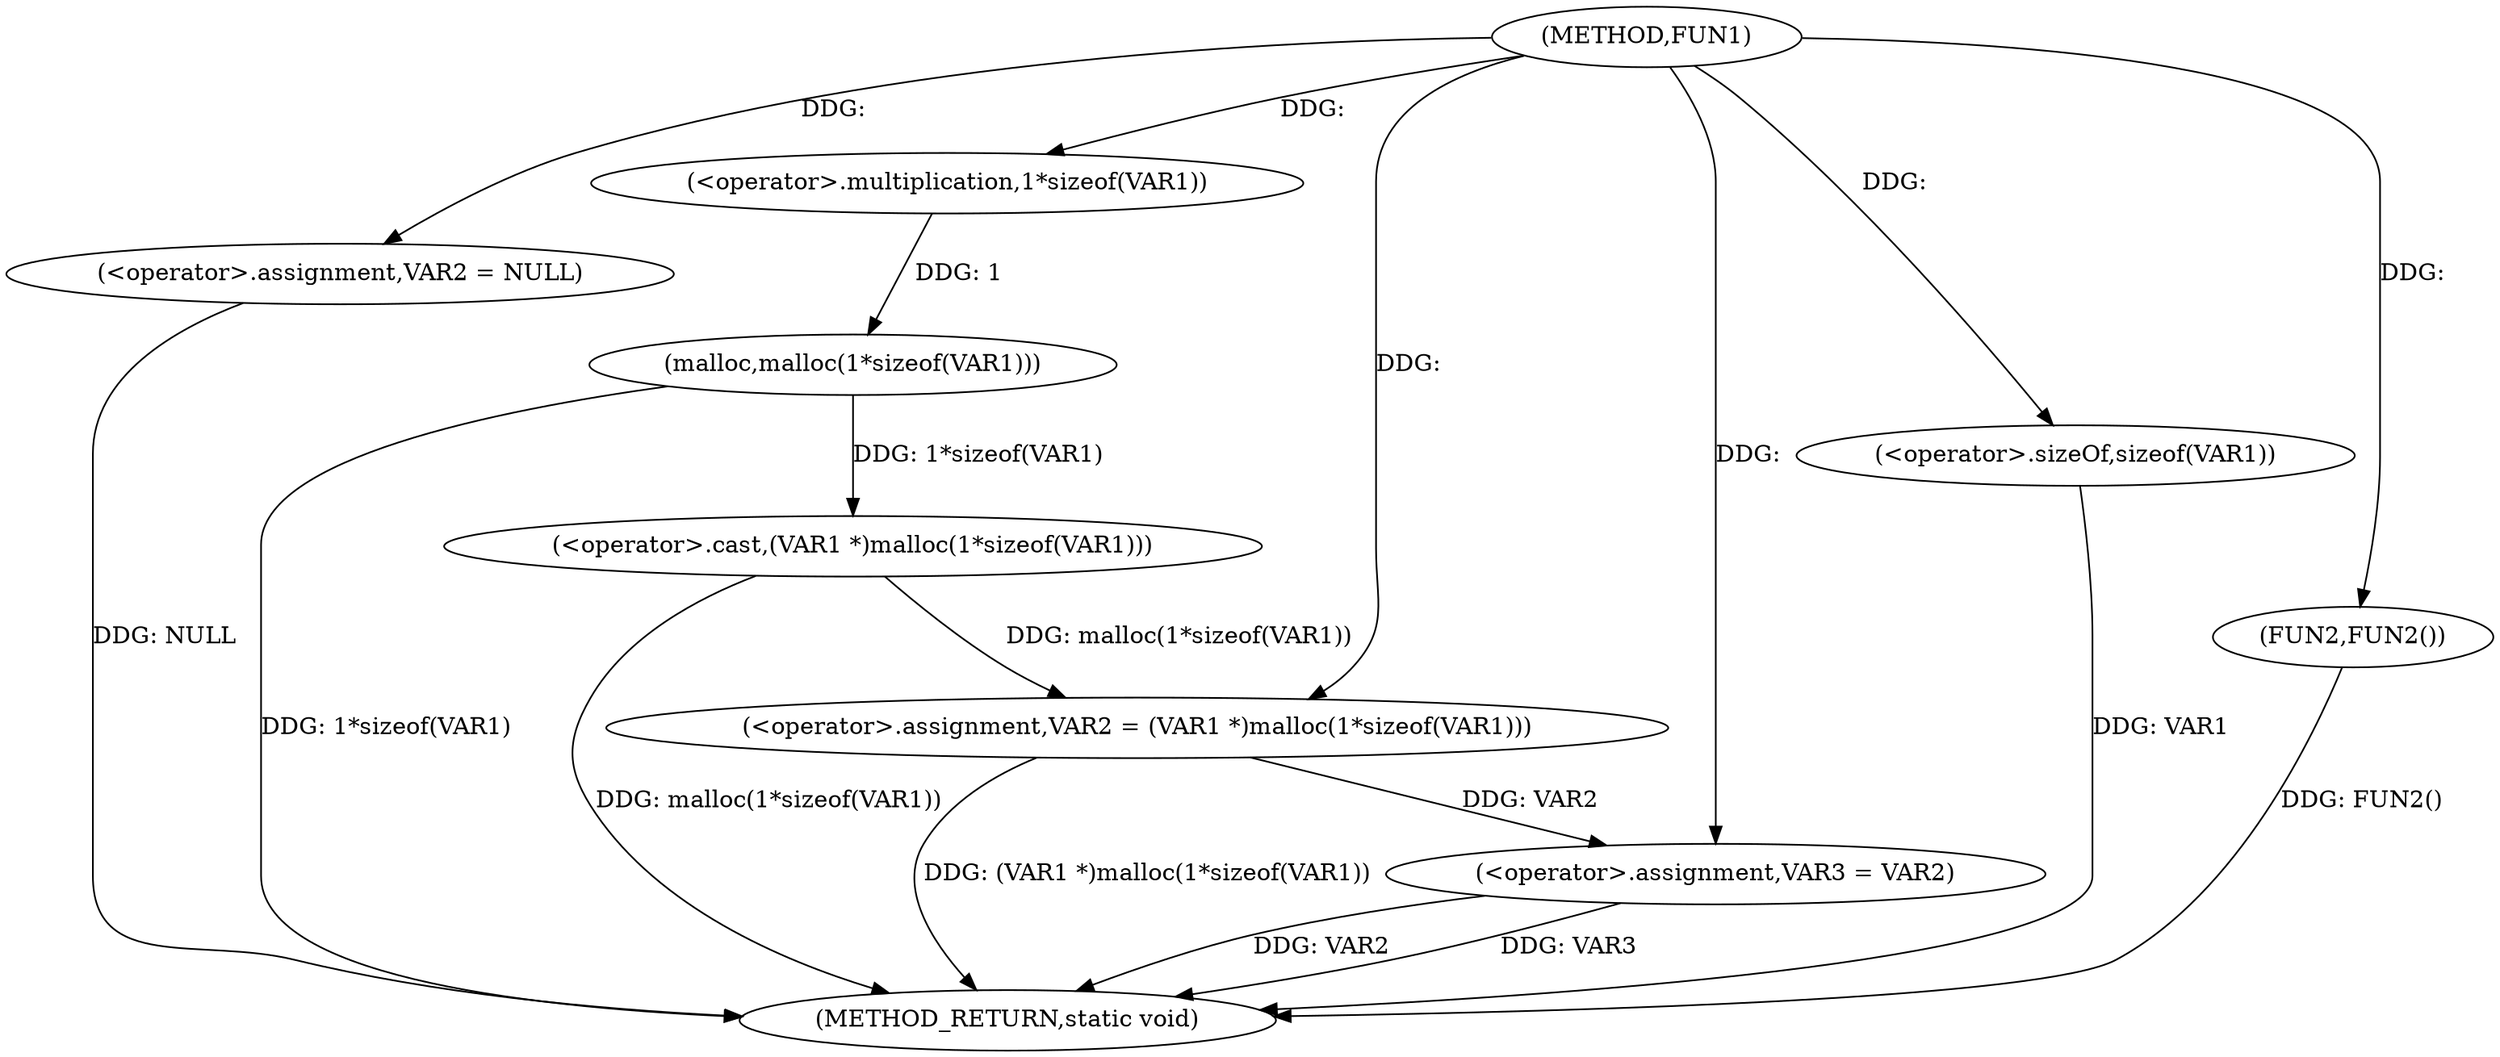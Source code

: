 digraph FUN1 {  
"1000100" [label = "(METHOD,FUN1)" ]
"1000119" [label = "(METHOD_RETURN,static void)" ]
"1000103" [label = "(<operator>.assignment,VAR2 = NULL)" ]
"1000106" [label = "(<operator>.assignment,VAR2 = (VAR1 *)malloc(1*sizeof(VAR1)))" ]
"1000108" [label = "(<operator>.cast,(VAR1 *)malloc(1*sizeof(VAR1)))" ]
"1000110" [label = "(malloc,malloc(1*sizeof(VAR1)))" ]
"1000111" [label = "(<operator>.multiplication,1*sizeof(VAR1))" ]
"1000113" [label = "(<operator>.sizeOf,sizeof(VAR1))" ]
"1000115" [label = "(<operator>.assignment,VAR3 = VAR2)" ]
"1000118" [label = "(FUN2,FUN2())" ]
  "1000115" -> "1000119"  [ label = "DDG: VAR2"] 
  "1000106" -> "1000119"  [ label = "DDG: (VAR1 *)malloc(1*sizeof(VAR1))"] 
  "1000103" -> "1000119"  [ label = "DDG: NULL"] 
  "1000113" -> "1000119"  [ label = "DDG: VAR1"] 
  "1000118" -> "1000119"  [ label = "DDG: FUN2()"] 
  "1000108" -> "1000119"  [ label = "DDG: malloc(1*sizeof(VAR1))"] 
  "1000110" -> "1000119"  [ label = "DDG: 1*sizeof(VAR1)"] 
  "1000115" -> "1000119"  [ label = "DDG: VAR3"] 
  "1000100" -> "1000103"  [ label = "DDG: "] 
  "1000108" -> "1000106"  [ label = "DDG: malloc(1*sizeof(VAR1))"] 
  "1000100" -> "1000106"  [ label = "DDG: "] 
  "1000110" -> "1000108"  [ label = "DDG: 1*sizeof(VAR1)"] 
  "1000111" -> "1000110"  [ label = "DDG: 1"] 
  "1000100" -> "1000111"  [ label = "DDG: "] 
  "1000100" -> "1000113"  [ label = "DDG: "] 
  "1000106" -> "1000115"  [ label = "DDG: VAR2"] 
  "1000100" -> "1000115"  [ label = "DDG: "] 
  "1000100" -> "1000118"  [ label = "DDG: "] 
}
